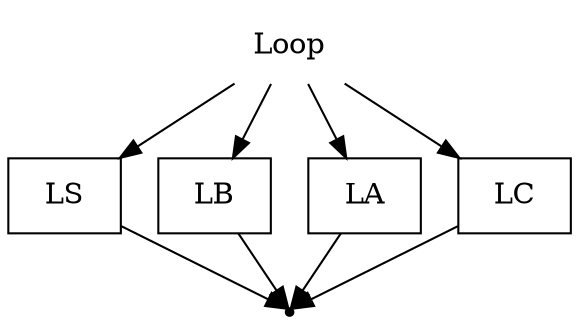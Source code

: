 digraph LOOP {
  start [label="Loop" shape=plaintext];
  A [label="LS" shape=box];
  B [label="LB" shape=box];
  C [label="LA" shape=box];
  D [label="LC" shape=box];
  end [label="" shape=point];
  start -> D;
  start -> C;
  start -> B;
  start -> A;
  A -> end;
  B -> end;
  C -> end;
  D -> end;
}